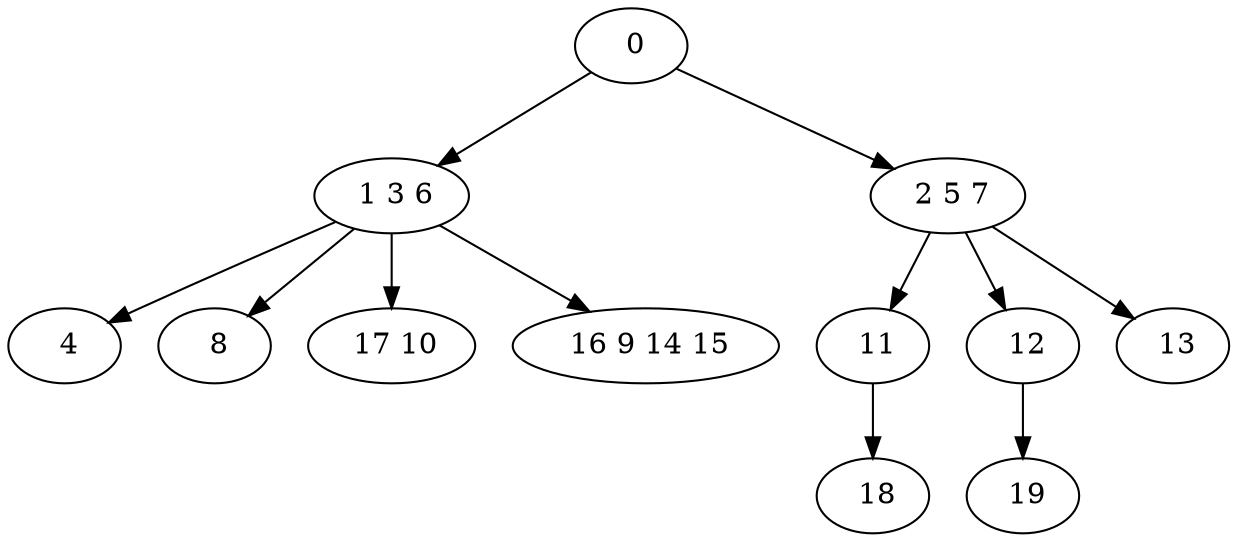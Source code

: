 digraph mytree {
" 0" -> " 1 3 6";
" 0" -> " 2 5 7";
" 1 3 6" -> " 4";
" 1 3 6" -> " 8";
" 1 3 6" -> " 17 10";
" 1 3 6" -> " 16 9 14 15";
" 2 5 7" -> " 11";
" 2 5 7" -> " 12";
" 2 5 7" -> " 13";
" 19";
" 4";
" 11" -> " 18";
" 18";
" 8";
" 17 10";
" 16 9 14 15";
" 12" -> " 19";
" 13";
}
